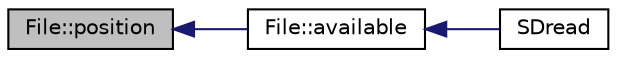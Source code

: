 digraph "File::position"
{
  edge [fontname="Helvetica",fontsize="10",labelfontname="Helvetica",labelfontsize="10"];
  node [fontname="Helvetica",fontsize="10",shape=record];
  rankdir="LR";
  Node1 [label="File::position",height=0.2,width=0.4,color="black", fillcolor="grey75", style="filled", fontcolor="black"];
  Node1 -> Node2 [dir="back",color="midnightblue",fontsize="10",style="solid",fontname="Helvetica"];
  Node2 [label="File::available",height=0.2,width=0.4,color="black", fillcolor="white", style="filled",URL="$class_file.html#acf613c4e75bae85f543b30e701ebcc44"];
  Node2 -> Node3 [dir="back",color="midnightblue",fontsize="10",style="solid",fontname="Helvetica"];
  Node3 [label="SDread",height=0.2,width=0.4,color="black", fillcolor="white", style="filled",URL="$_s_dcard__driver_8h.html#ae25c95c757003a1f2daacee7dae07105"];
}
